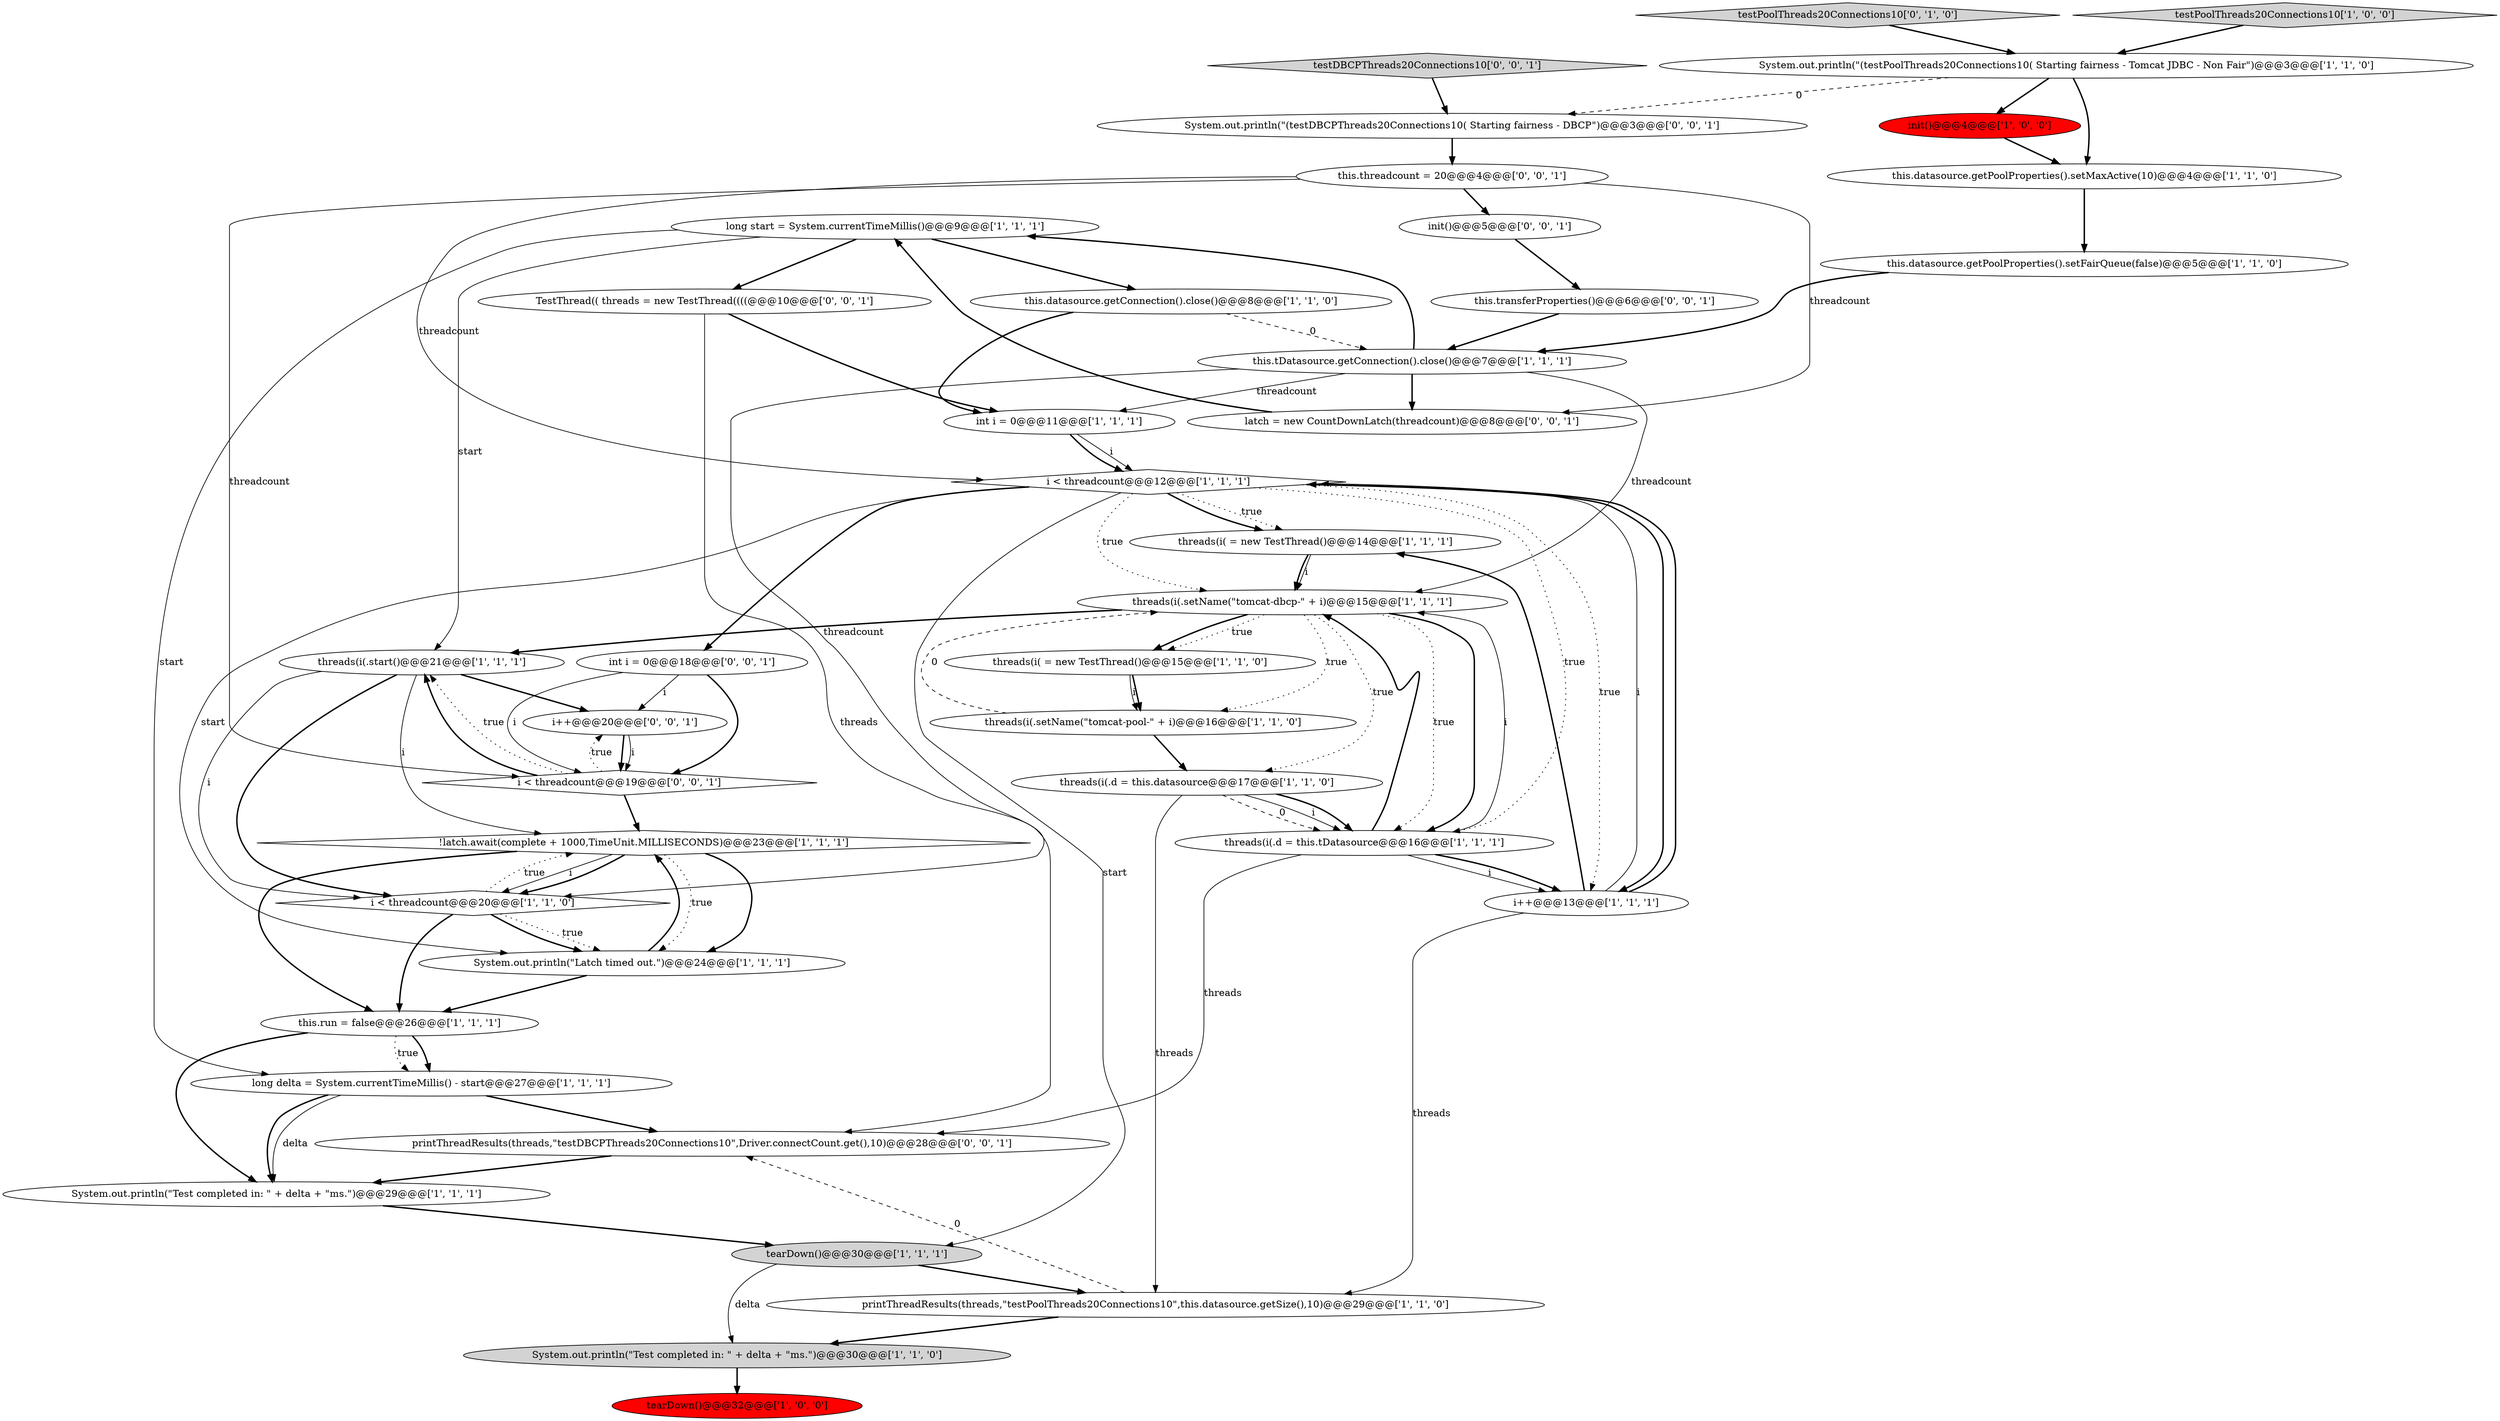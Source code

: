 digraph {
38 [style = filled, label = "TestThread(( threads = new TestThread((((@@@10@@@['0', '0', '1']", fillcolor = white, shape = ellipse image = "AAA0AAABBB3BBB"];
3 [style = filled, label = "!latch.await(complete + 1000,TimeUnit.MILLISECONDS)@@@23@@@['1', '1', '1']", fillcolor = white, shape = diamond image = "AAA0AAABBB1BBB"];
33 [style = filled, label = "this.transferProperties()@@@6@@@['0', '0', '1']", fillcolor = white, shape = ellipse image = "AAA0AAABBB3BBB"];
30 [style = filled, label = "i++@@@20@@@['0', '0', '1']", fillcolor = white, shape = ellipse image = "AAA0AAABBB3BBB"];
1 [style = filled, label = "System.out.println(\"Test completed in: \" + delta + \"ms.\")@@@30@@@['1', '1', '0']", fillcolor = lightgray, shape = ellipse image = "AAA0AAABBB1BBB"];
22 [style = filled, label = "int i = 0@@@11@@@['1', '1', '1']", fillcolor = white, shape = ellipse image = "AAA0AAABBB1BBB"];
17 [style = filled, label = "threads(i(.start()@@@21@@@['1', '1', '1']", fillcolor = white, shape = ellipse image = "AAA0AAABBB1BBB"];
28 [style = filled, label = "testPoolThreads20Connections10['0', '1', '0']", fillcolor = lightgray, shape = diamond image = "AAA0AAABBB2BBB"];
13 [style = filled, label = "System.out.println(\"(testPoolThreads20Connections10( Starting fairness - Tomcat JDBC - Non Fair\")@@@3@@@['1', '1', '0']", fillcolor = white, shape = ellipse image = "AAA0AAABBB1BBB"];
8 [style = filled, label = "i < threadcount@@@20@@@['1', '1', '0']", fillcolor = white, shape = diamond image = "AAA0AAABBB1BBB"];
31 [style = filled, label = "i < threadcount@@@19@@@['0', '0', '1']", fillcolor = white, shape = diamond image = "AAA0AAABBB3BBB"];
14 [style = filled, label = "threads(i( = new TestThread()@@@14@@@['1', '1', '1']", fillcolor = white, shape = ellipse image = "AAA0AAABBB1BBB"];
11 [style = filled, label = "threads(i( = new TestThread()@@@15@@@['1', '1', '0']", fillcolor = white, shape = ellipse image = "AAA0AAABBB1BBB"];
2 [style = filled, label = "System.out.println(\"Latch timed out.\")@@@24@@@['1', '1', '1']", fillcolor = white, shape = ellipse image = "AAA0AAABBB1BBB"];
20 [style = filled, label = "i++@@@13@@@['1', '1', '1']", fillcolor = white, shape = ellipse image = "AAA0AAABBB1BBB"];
39 [style = filled, label = "this.threadcount = 20@@@4@@@['0', '0', '1']", fillcolor = white, shape = ellipse image = "AAA0AAABBB3BBB"];
26 [style = filled, label = "threads(i(.setName(\"tomcat-dbcp-\" + i)@@@15@@@['1', '1', '1']", fillcolor = white, shape = ellipse image = "AAA0AAABBB1BBB"];
10 [style = filled, label = "tearDown()@@@30@@@['1', '1', '1']", fillcolor = lightgray, shape = ellipse image = "AAA0AAABBB1BBB"];
21 [style = filled, label = "this.tDatasource.getConnection().close()@@@7@@@['1', '1', '1']", fillcolor = white, shape = ellipse image = "AAA0AAABBB1BBB"];
6 [style = filled, label = "threads(i(.d = this.tDatasource@@@16@@@['1', '1', '1']", fillcolor = white, shape = ellipse image = "AAA0AAABBB1BBB"];
5 [style = filled, label = "i < threadcount@@@12@@@['1', '1', '1']", fillcolor = white, shape = diamond image = "AAA0AAABBB1BBB"];
25 [style = filled, label = "this.datasource.getConnection().close()@@@8@@@['1', '1', '0']", fillcolor = white, shape = ellipse image = "AAA0AAABBB1BBB"];
27 [style = filled, label = "long delta = System.currentTimeMillis() - start@@@27@@@['1', '1', '1']", fillcolor = white, shape = ellipse image = "AAA0AAABBB1BBB"];
34 [style = filled, label = "System.out.println(\"(testDBCPThreads20Connections10( Starting fairness - DBCP\")@@@3@@@['0', '0', '1']", fillcolor = white, shape = ellipse image = "AAA0AAABBB3BBB"];
0 [style = filled, label = "this.datasource.getPoolProperties().setFairQueue(false)@@@5@@@['1', '1', '0']", fillcolor = white, shape = ellipse image = "AAA0AAABBB1BBB"];
12 [style = filled, label = "threads(i(.setName(\"tomcat-pool-\" + i)@@@16@@@['1', '1', '0']", fillcolor = white, shape = ellipse image = "AAA0AAABBB1BBB"];
9 [style = filled, label = "this.run = false@@@26@@@['1', '1', '1']", fillcolor = white, shape = ellipse image = "AAA0AAABBB1BBB"];
35 [style = filled, label = "init()@@@5@@@['0', '0', '1']", fillcolor = white, shape = ellipse image = "AAA0AAABBB3BBB"];
32 [style = filled, label = "printThreadResults(threads,\"testDBCPThreads20Connections10\",Driver.connectCount.get(),10)@@@28@@@['0', '0', '1']", fillcolor = white, shape = ellipse image = "AAA0AAABBB3BBB"];
36 [style = filled, label = "testDBCPThreads20Connections10['0', '0', '1']", fillcolor = lightgray, shape = diamond image = "AAA0AAABBB3BBB"];
24 [style = filled, label = "init()@@@4@@@['1', '0', '0']", fillcolor = red, shape = ellipse image = "AAA1AAABBB1BBB"];
16 [style = filled, label = "this.datasource.getPoolProperties().setMaxActive(10)@@@4@@@['1', '1', '0']", fillcolor = white, shape = ellipse image = "AAA0AAABBB1BBB"];
29 [style = filled, label = "latch = new CountDownLatch(threadcount)@@@8@@@['0', '0', '1']", fillcolor = white, shape = ellipse image = "AAA0AAABBB3BBB"];
4 [style = filled, label = "printThreadResults(threads,\"testPoolThreads20Connections10\",this.datasource.getSize(),10)@@@29@@@['1', '1', '0']", fillcolor = white, shape = ellipse image = "AAA0AAABBB1BBB"];
23 [style = filled, label = "System.out.println(\"Test completed in: \" + delta + \"ms.\")@@@29@@@['1', '1', '1']", fillcolor = white, shape = ellipse image = "AAA0AAABBB1BBB"];
18 [style = filled, label = "long start = System.currentTimeMillis()@@@9@@@['1', '1', '1']", fillcolor = white, shape = ellipse image = "AAA0AAABBB1BBB"];
7 [style = filled, label = "tearDown()@@@32@@@['1', '0', '0']", fillcolor = red, shape = ellipse image = "AAA1AAABBB1BBB"];
37 [style = filled, label = "int i = 0@@@18@@@['0', '0', '1']", fillcolor = white, shape = ellipse image = "AAA0AAABBB3BBB"];
15 [style = filled, label = "testPoolThreads20Connections10['1', '0', '0']", fillcolor = lightgray, shape = diamond image = "AAA0AAABBB1BBB"];
19 [style = filled, label = "threads(i(.d = this.datasource@@@17@@@['1', '1', '0']", fillcolor = white, shape = ellipse image = "AAA0AAABBB1BBB"];
16->0 [style = bold, label=""];
27->32 [style = bold, label=""];
19->6 [style = dashed, label="0"];
32->23 [style = bold, label=""];
27->23 [style = solid, label="delta"];
25->22 [style = bold, label=""];
5->20 [style = bold, label=""];
3->8 [style = solid, label="i"];
26->12 [style = dotted, label="true"];
26->19 [style = dotted, label="true"];
19->6 [style = solid, label="i"];
17->8 [style = solid, label="i"];
22->5 [style = solid, label="i"];
26->11 [style = bold, label=""];
21->18 [style = bold, label=""];
29->18 [style = bold, label=""];
38->32 [style = solid, label="threads"];
12->26 [style = dashed, label="0"];
21->26 [style = solid, label="threadcount"];
25->21 [style = dashed, label="0"];
37->31 [style = bold, label=""];
21->22 [style = solid, label="threadcount"];
5->37 [style = bold, label=""];
14->26 [style = solid, label="i"];
18->38 [style = bold, label=""];
15->13 [style = bold, label=""];
6->26 [style = solid, label="i"];
20->4 [style = solid, label="threads"];
26->17 [style = bold, label=""];
21->8 [style = solid, label="threadcount"];
5->6 [style = dotted, label="true"];
20->14 [style = bold, label=""];
11->12 [style = bold, label=""];
39->5 [style = solid, label="threadcount"];
0->21 [style = bold, label=""];
2->9 [style = bold, label=""];
26->6 [style = bold, label=""];
19->6 [style = bold, label=""];
22->5 [style = bold, label=""];
13->16 [style = bold, label=""];
31->30 [style = dotted, label="true"];
21->29 [style = bold, label=""];
3->2 [style = bold, label=""];
11->12 [style = solid, label="i"];
39->35 [style = bold, label=""];
31->17 [style = dotted, label="true"];
18->25 [style = bold, label=""];
23->10 [style = bold, label=""];
5->26 [style = dotted, label="true"];
26->6 [style = dotted, label="true"];
37->30 [style = solid, label="i"];
31->3 [style = bold, label=""];
17->8 [style = bold, label=""];
6->26 [style = bold, label=""];
6->20 [style = solid, label="i"];
13->24 [style = bold, label=""];
8->2 [style = dotted, label="true"];
2->3 [style = bold, label=""];
17->3 [style = solid, label="i"];
1->7 [style = bold, label=""];
8->3 [style = dotted, label="true"];
9->27 [style = bold, label=""];
6->20 [style = bold, label=""];
3->9 [style = bold, label=""];
8->2 [style = bold, label=""];
30->31 [style = bold, label=""];
3->8 [style = bold, label=""];
34->39 [style = bold, label=""];
37->31 [style = solid, label="i"];
18->27 [style = solid, label="start"];
19->4 [style = solid, label="threads"];
4->1 [style = bold, label=""];
26->11 [style = dotted, label="true"];
31->17 [style = bold, label=""];
13->34 [style = dashed, label="0"];
36->34 [style = bold, label=""];
30->31 [style = solid, label="i"];
5->14 [style = dotted, label="true"];
20->5 [style = solid, label="i"];
35->33 [style = bold, label=""];
28->13 [style = bold, label=""];
17->30 [style = bold, label=""];
5->10 [style = solid, label="start"];
5->14 [style = bold, label=""];
39->29 [style = solid, label="threadcount"];
10->1 [style = solid, label="delta"];
39->31 [style = solid, label="threadcount"];
20->5 [style = bold, label=""];
5->2 [style = solid, label="start"];
9->27 [style = dotted, label="true"];
4->32 [style = dashed, label="0"];
14->26 [style = bold, label=""];
9->23 [style = bold, label=""];
24->16 [style = bold, label=""];
18->17 [style = solid, label="start"];
6->32 [style = solid, label="threads"];
8->9 [style = bold, label=""];
10->4 [style = bold, label=""];
5->20 [style = dotted, label="true"];
27->23 [style = bold, label=""];
12->19 [style = bold, label=""];
33->21 [style = bold, label=""];
38->22 [style = bold, label=""];
3->2 [style = dotted, label="true"];
}
